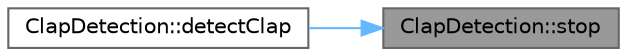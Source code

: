 digraph "ClapDetection::stop"
{
 // LATEX_PDF_SIZE
  bgcolor="transparent";
  edge [fontname=Helvetica,fontsize=10,labelfontname=Helvetica,labelfontsize=10];
  node [fontname=Helvetica,fontsize=10,shape=box,height=0.2,width=0.4];
  rankdir="RL";
  Node1 [label="ClapDetection::stop",height=0.2,width=0.4,color="gray40", fillcolor="grey60", style="filled", fontcolor="black",tooltip=" "];
  Node1 -> Node2 [dir="back",color="steelblue1",style="solid"];
  Node2 [label="ClapDetection::detectClap",height=0.2,width=0.4,color="grey40", fillcolor="white", style="filled",URL="$class_clap_detection.html#a94762cfcae59ebbdea790fef53c9bc15",tooltip=" "];
}
